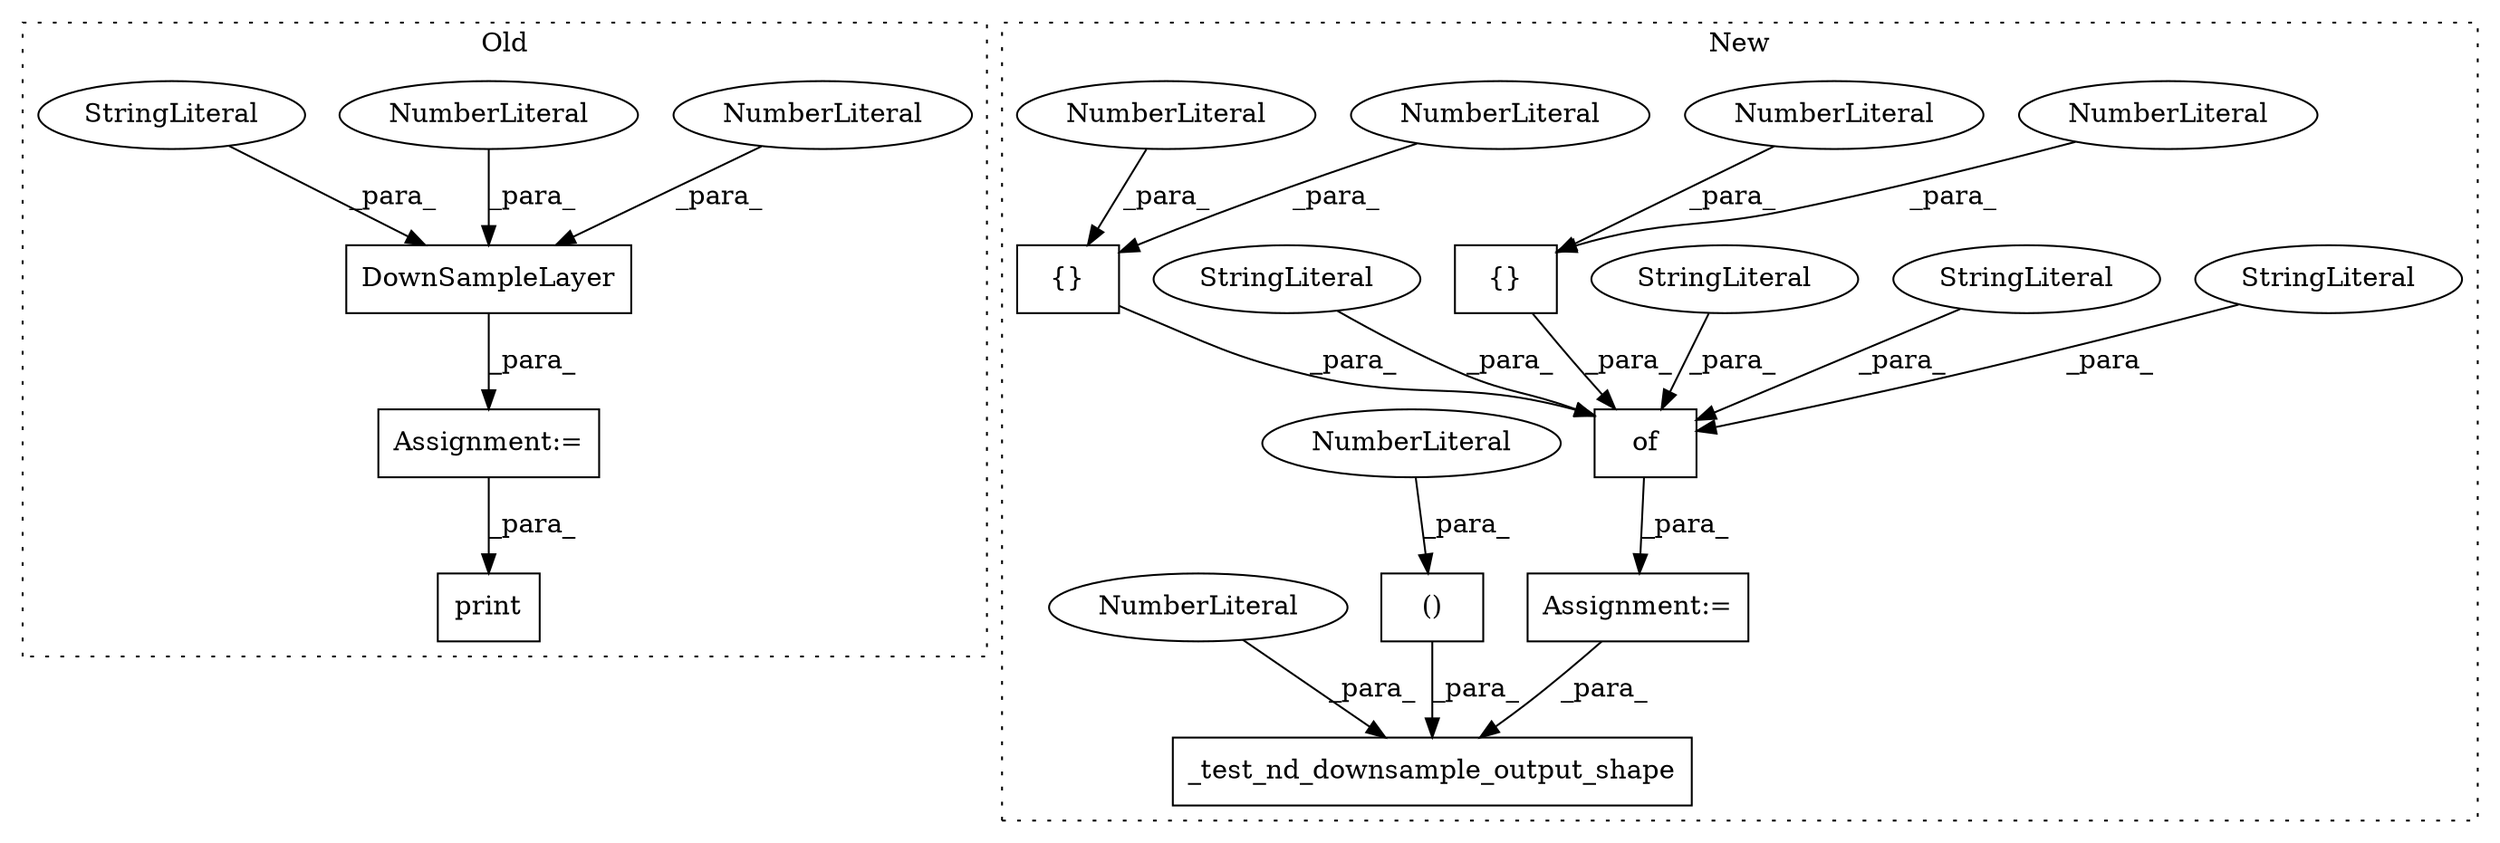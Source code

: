digraph G {
subgraph cluster0 {
1 [label="DownSampleLayer" a="32" s="1523,1548" l="16,1" shape="box"];
3 [label="print" a="32" s="1601,1624" l="6,1" shape="box"];
7 [label="NumberLiteral" a="34" s="1547" l="1" shape="ellipse"];
8 [label="NumberLiteral" a="34" s="1545" l="1" shape="ellipse"];
13 [label="StringLiteral" a="45" s="1539" l="5" shape="ellipse"];
14 [label="Assignment:=" a="7" s="1522" l="1" shape="box"];
label = "Old";
style="dotted";
}
subgraph cluster1 {
2 [label="of" a="32" s="1769,1841" l="3,1" shape="box"];
4 [label="StringLiteral" a="45" s="1772" l="6" shape="ellipse"];
5 [label="StringLiteral" a="45" s="1816" l="8" shape="ellipse"];
6 [label="StringLiteral" a="45" s="1779" l="5" shape="ellipse"];
9 [label="{}" a="4" s="1834,1840" l="1,1" shape="box"];
10 [label="NumberLiteral" a="34" s="1839" l="1" shape="ellipse"];
11 [label="NumberLiteral" a="34" s="1837" l="1" shape="ellipse"];
12 [label="Assignment:=" a="7" s="1764" l="1" shape="box"];
15 [label="StringLiteral" a="45" s="1785" l="13" shape="ellipse"];
16 [label="{}" a="4" s="1808,1814" l="1,1" shape="box"];
17 [label="NumberLiteral" a="34" s="1813" l="1" shape="ellipse"];
18 [label="NumberLiteral" a="34" s="1811" l="1" shape="ellipse"];
19 [label="_test_nd_downsample_output_shape" a="32" s="1853,1963" l="33,2" shape="box"];
20 [label="()" a="106" s="1905" l="58" shape="box"];
21 [label="NumberLiteral" a="34" s="1933" l="1" shape="ellipse"];
22 [label="NumberLiteral" a="34" s="1886" l="1" shape="ellipse"];
label = "New";
style="dotted";
}
1 -> 14 [label="_para_"];
2 -> 12 [label="_para_"];
4 -> 2 [label="_para_"];
5 -> 2 [label="_para_"];
6 -> 2 [label="_para_"];
7 -> 1 [label="_para_"];
8 -> 1 [label="_para_"];
9 -> 2 [label="_para_"];
10 -> 9 [label="_para_"];
11 -> 9 [label="_para_"];
12 -> 19 [label="_para_"];
13 -> 1 [label="_para_"];
14 -> 3 [label="_para_"];
15 -> 2 [label="_para_"];
16 -> 2 [label="_para_"];
17 -> 16 [label="_para_"];
18 -> 16 [label="_para_"];
20 -> 19 [label="_para_"];
21 -> 20 [label="_para_"];
22 -> 19 [label="_para_"];
}